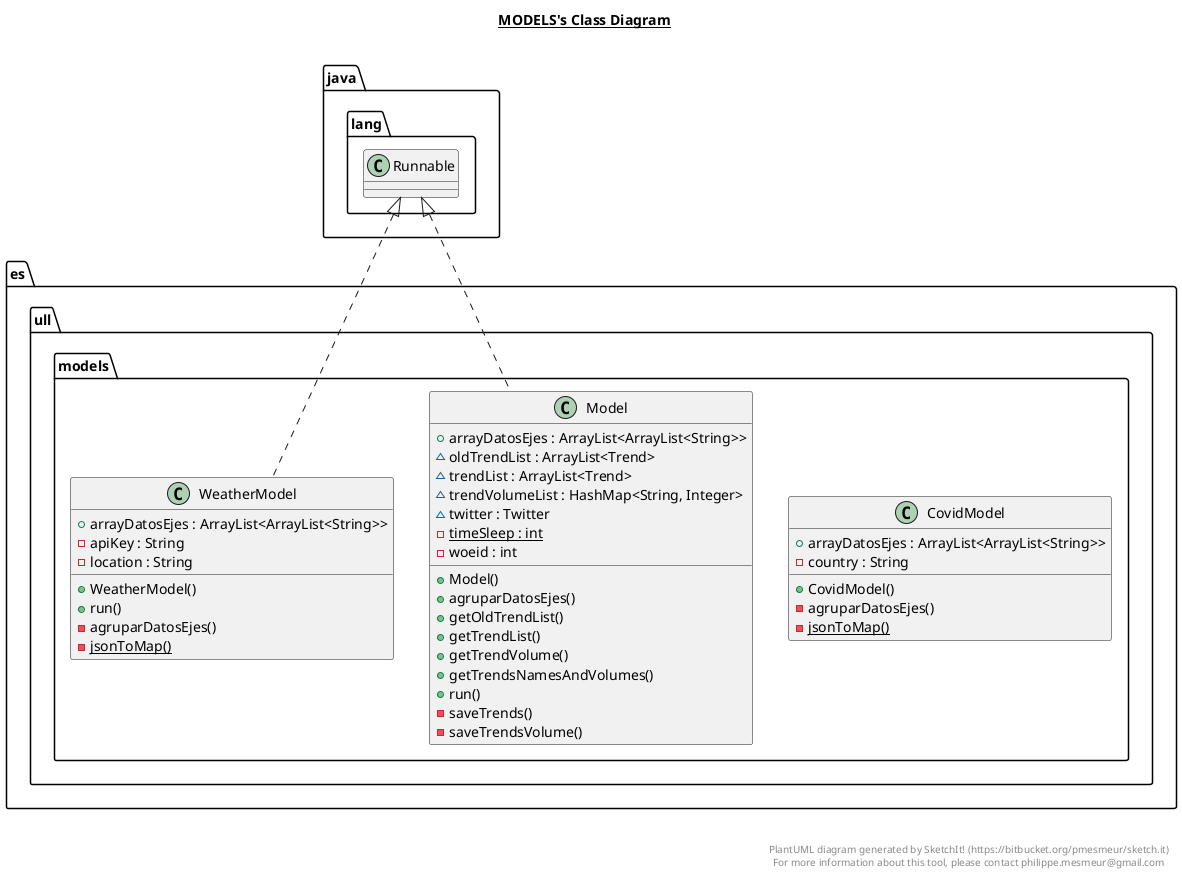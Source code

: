 @startuml

title __MODELS's Class Diagram__\n

  namespace es.ull {
    namespace models {
      class es.ull.models.CovidModel {
          + arrayDatosEjes : ArrayList<ArrayList<String>>
          - country : String
          + CovidModel()
          - agruparDatosEjes()
          {static} - jsonToMap()
      }
    }
  }
  

  namespace es.ull {
    namespace models {
      class es.ull.models.Model {
          + arrayDatosEjes : ArrayList<ArrayList<String>>
          ~ oldTrendList : ArrayList<Trend>
          ~ trendList : ArrayList<Trend>
          ~ trendVolumeList : HashMap<String, Integer>
          ~ twitter : Twitter
          {static} - timeSleep : int
          - woeid : int
          + Model()
          + agruparDatosEjes()
          + getOldTrendList()
          + getTrendList()
          + getTrendVolume()
          + getTrendsNamesAndVolumes()
          + run()
          - saveTrends()
          - saveTrendsVolume()
      }
    }
  }
  

  namespace es.ull {
    namespace models {
      class es.ull.models.WeatherModel {
          + arrayDatosEjes : ArrayList<ArrayList<String>>
          - apiKey : String
          - location : String
          + WeatherModel()
          + run()
          - agruparDatosEjes()
          {static} - jsonToMap()
      }
    }
  }
  

  es.ull.models.Model .up.|> java.lang.Runnable
  es.ull.models.WeatherModel .up.|> java.lang.Runnable


right footer


PlantUML diagram generated by SketchIt! (https://bitbucket.org/pmesmeur/sketch.it)
For more information about this tool, please contact philippe.mesmeur@gmail.com
endfooter

@enduml
